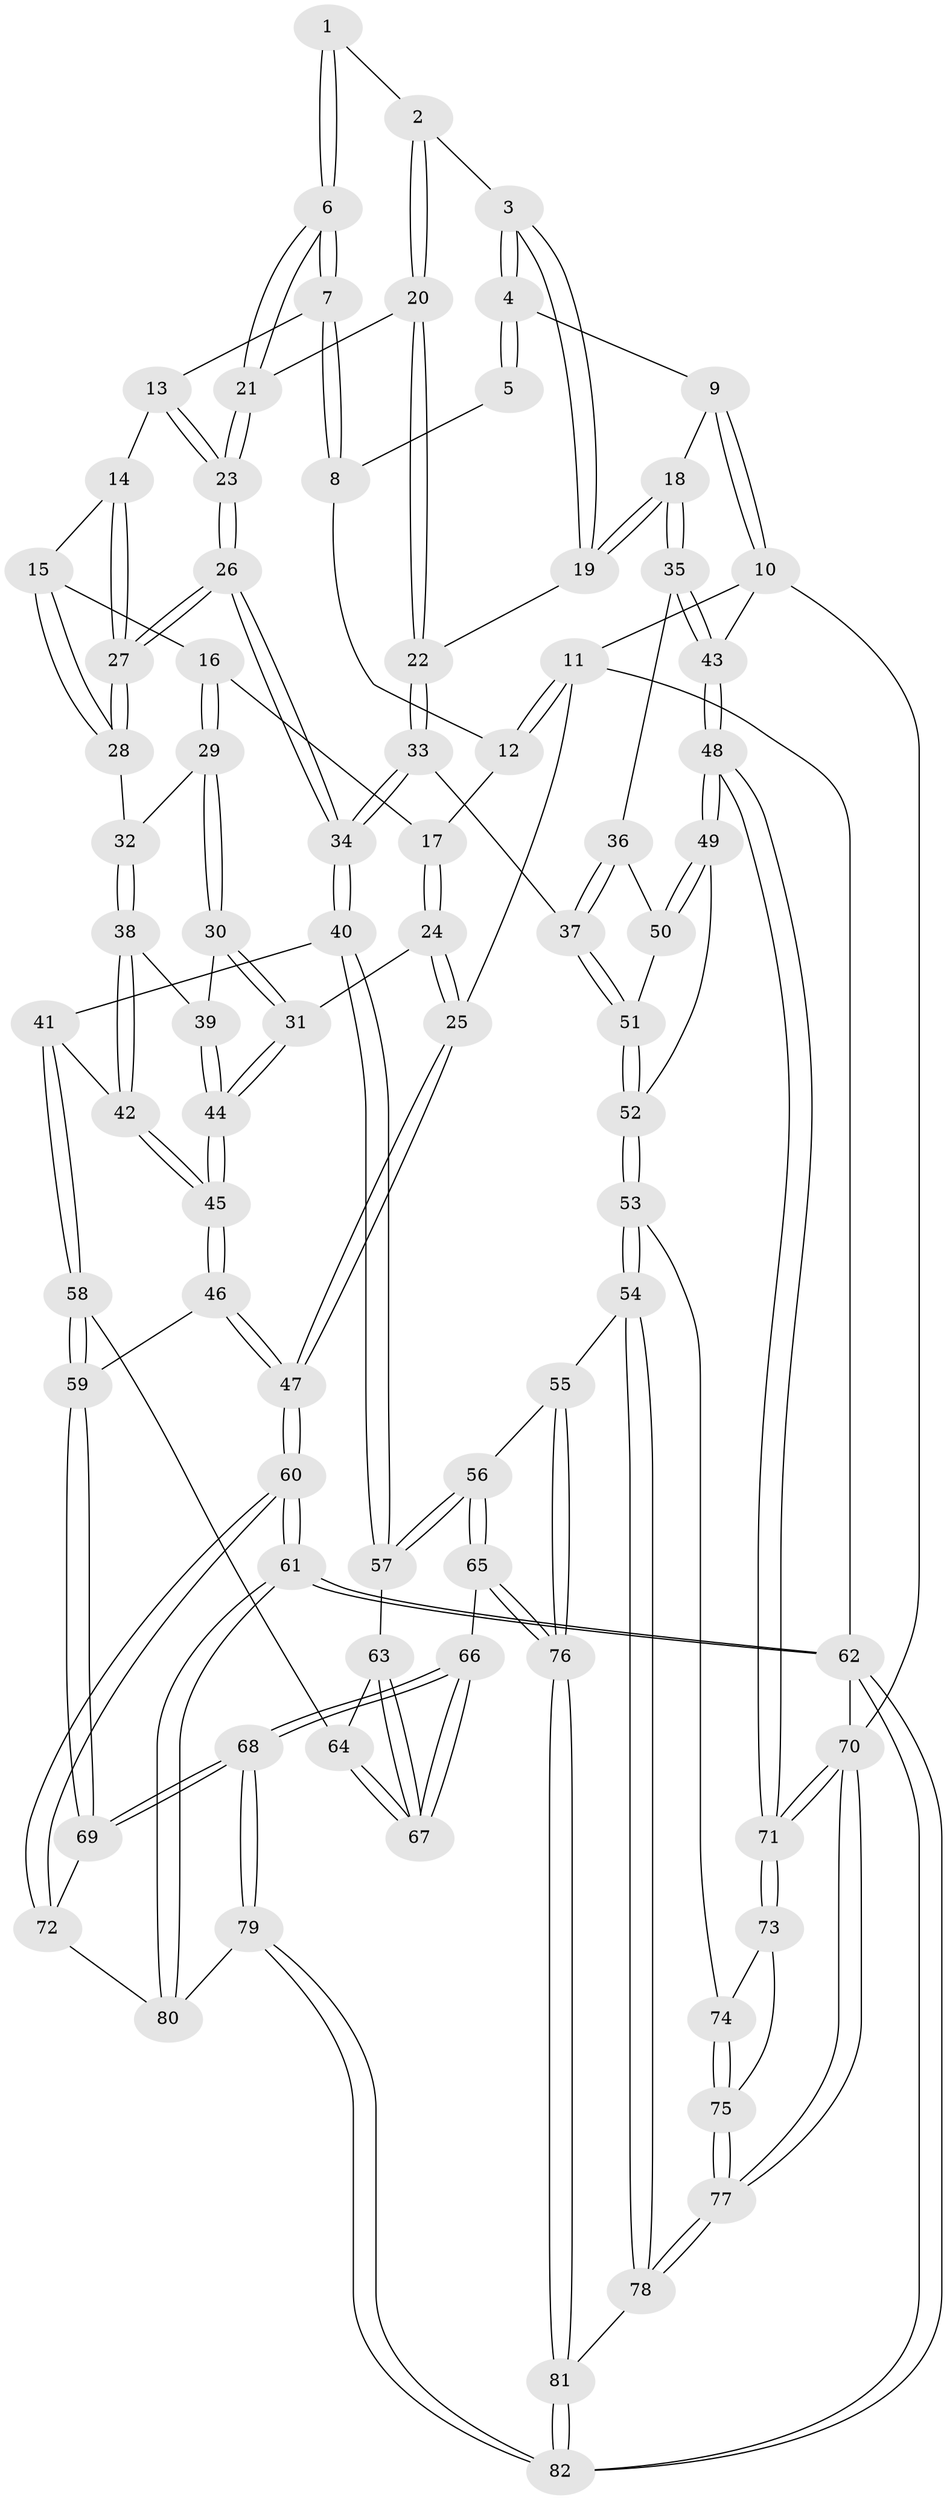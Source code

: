 // coarse degree distribution, {3: 0.4878048780487805, 4: 0.43902439024390244, 5: 0.04878048780487805, 2: 0.024390243902439025}
// Generated by graph-tools (version 1.1) at 2025/38/03/04/25 23:38:23]
// undirected, 82 vertices, 202 edges
graph export_dot {
  node [color=gray90,style=filled];
  1 [pos="+0.5324392213117697+0"];
  2 [pos="+0.6317005462627142+0.08450484567561621"];
  3 [pos="+0.7692026453961311+0"];
  4 [pos="+0.8879882692316796+0"];
  5 [pos="+0.5222114841409923+0"];
  6 [pos="+0.5680816888592755+0.1428245886517707"];
  7 [pos="+0.413017537567455+0"];
  8 [pos="+0.44437730097770417+0"];
  9 [pos="+0.9010433928778889+0"];
  10 [pos="+1+0"];
  11 [pos="+0+0"];
  12 [pos="+0.037470473803731384+0"];
  13 [pos="+0.401277247478259+0.027873952269071262"];
  14 [pos="+0.3779829737591116+0.08344914829260659"];
  15 [pos="+0.24054293564387058+0.11918613194943527"];
  16 [pos="+0.2156838483253176+0.11635902094019815"];
  17 [pos="+0.14613825637566907+0.038967769445036195"];
  18 [pos="+0.9102420536010539+0.21241829747975524"];
  19 [pos="+0.7410889285448637+0.17239284835505167"];
  20 [pos="+0.6182474020219382+0.16674567304018428"];
  21 [pos="+0.5829594342482213+0.17334499117795069"];
  22 [pos="+0.7068257034376825+0.1918157087143451"];
  23 [pos="+0.563384702219801+0.18912120030099502"];
  24 [pos="+0+0.24853520651729696"];
  25 [pos="+0+0.2310770958013974"];
  26 [pos="+0.4614989701235562+0.28508140445151087"];
  27 [pos="+0.43154571652842144+0.25374524357307304"];
  28 [pos="+0.311839990959987+0.23916199770088908"];
  29 [pos="+0.19897194514615923+0.16709408358082375"];
  30 [pos="+0.10541498125957813+0.25930795125921263"];
  31 [pos="+0.005910297657455374+0.25271563170349887"];
  32 [pos="+0.24834232444230564+0.26812492632234364"];
  33 [pos="+0.7067903744878189+0.40243236934442805"];
  34 [pos="+0.47299939745688796+0.41606549448743374"];
  35 [pos="+0.9308623235528162+0.23682755583833165"];
  36 [pos="+0.884763658799691+0.31905535800639134"];
  37 [pos="+0.7405394626938453+0.4207592911399311"];
  38 [pos="+0.2183470266481942+0.3160715260466018"];
  39 [pos="+0.18359806200381754+0.31502528039483774"];
  40 [pos="+0.46766882228099893+0.423680314391614"];
  41 [pos="+0.39921638483652644+0.4273612133239248"];
  42 [pos="+0.28712989740403244+0.3943733723810376"];
  43 [pos="+1+0.25239689338555044"];
  44 [pos="+0.10506221136649979+0.46982037725037595"];
  45 [pos="+0.10670473849909029+0.503613702192148"];
  46 [pos="+0.08577616465546091+0.5672435425528106"];
  47 [pos="+0+0.63514358805464"];
  48 [pos="+1+0.5533122624024666"];
  49 [pos="+1+0.5489861819420488"];
  50 [pos="+0.9419068439764975+0.41099086959729786"];
  51 [pos="+0.7922356167153825+0.5350983549406846"];
  52 [pos="+0.8122533413471971+0.5975410029104861"];
  53 [pos="+0.7674856736302675+0.6849682198826677"];
  54 [pos="+0.7465906398752158+0.6960809830653"];
  55 [pos="+0.7201596722247247+0.6993559312420439"];
  56 [pos="+0.5464963701498804+0.6148696172994434"];
  57 [pos="+0.4728804216448847+0.4994710490360686"];
  58 [pos="+0.18268979171122154+0.5959285901998325"];
  59 [pos="+0.1443917504065141+0.6017097422707006"];
  60 [pos="+0+1"];
  61 [pos="+0+1"];
  62 [pos="+0+1"];
  63 [pos="+0.4012159693895273+0.5863228038817666"];
  64 [pos="+0.23786650527847658+0.6112226732120655"];
  65 [pos="+0.4145871996018431+0.8336434023358084"];
  66 [pos="+0.37619244284147263+0.8288622236509496"];
  67 [pos="+0.36241895181218614+0.7133192478297803"];
  68 [pos="+0.34692870554137334+0.8404341659475598"];
  69 [pos="+0.17939500097161518+0.7131962907599201"];
  70 [pos="+1+1"];
  71 [pos="+1+0.6319851548639716"];
  72 [pos="+0.11342929321508123+0.8130931566433852"];
  73 [pos="+1+0.718141323138976"];
  74 [pos="+0.8315951535045775+0.7395439082718088"];
  75 [pos="+0.9034181041680218+0.8266559144612207"];
  76 [pos="+0.5225282106691309+0.8943981442940344"];
  77 [pos="+1+1"];
  78 [pos="+0.7540522209250543+1"];
  79 [pos="+0.32330827854431876+0.868058509714651"];
  80 [pos="+0.20511256727036895+0.8815182976580481"];
  81 [pos="+0.6404553014552079+1"];
  82 [pos="+0.2375401289527385+1"];
  1 -- 2;
  1 -- 6;
  1 -- 6;
  2 -- 3;
  2 -- 20;
  2 -- 20;
  3 -- 4;
  3 -- 4;
  3 -- 19;
  3 -- 19;
  4 -- 5;
  4 -- 5;
  4 -- 9;
  5 -- 8;
  6 -- 7;
  6 -- 7;
  6 -- 21;
  6 -- 21;
  7 -- 8;
  7 -- 8;
  7 -- 13;
  8 -- 12;
  9 -- 10;
  9 -- 10;
  9 -- 18;
  10 -- 11;
  10 -- 43;
  10 -- 70;
  11 -- 12;
  11 -- 12;
  11 -- 25;
  11 -- 62;
  12 -- 17;
  13 -- 14;
  13 -- 23;
  13 -- 23;
  14 -- 15;
  14 -- 27;
  14 -- 27;
  15 -- 16;
  15 -- 28;
  15 -- 28;
  16 -- 17;
  16 -- 29;
  16 -- 29;
  17 -- 24;
  17 -- 24;
  18 -- 19;
  18 -- 19;
  18 -- 35;
  18 -- 35;
  19 -- 22;
  20 -- 21;
  20 -- 22;
  20 -- 22;
  21 -- 23;
  21 -- 23;
  22 -- 33;
  22 -- 33;
  23 -- 26;
  23 -- 26;
  24 -- 25;
  24 -- 25;
  24 -- 31;
  25 -- 47;
  25 -- 47;
  26 -- 27;
  26 -- 27;
  26 -- 34;
  26 -- 34;
  27 -- 28;
  27 -- 28;
  28 -- 32;
  29 -- 30;
  29 -- 30;
  29 -- 32;
  30 -- 31;
  30 -- 31;
  30 -- 39;
  31 -- 44;
  31 -- 44;
  32 -- 38;
  32 -- 38;
  33 -- 34;
  33 -- 34;
  33 -- 37;
  34 -- 40;
  34 -- 40;
  35 -- 36;
  35 -- 43;
  35 -- 43;
  36 -- 37;
  36 -- 37;
  36 -- 50;
  37 -- 51;
  37 -- 51;
  38 -- 39;
  38 -- 42;
  38 -- 42;
  39 -- 44;
  39 -- 44;
  40 -- 41;
  40 -- 57;
  40 -- 57;
  41 -- 42;
  41 -- 58;
  41 -- 58;
  42 -- 45;
  42 -- 45;
  43 -- 48;
  43 -- 48;
  44 -- 45;
  44 -- 45;
  45 -- 46;
  45 -- 46;
  46 -- 47;
  46 -- 47;
  46 -- 59;
  47 -- 60;
  47 -- 60;
  48 -- 49;
  48 -- 49;
  48 -- 71;
  48 -- 71;
  49 -- 50;
  49 -- 50;
  49 -- 52;
  50 -- 51;
  51 -- 52;
  51 -- 52;
  52 -- 53;
  52 -- 53;
  53 -- 54;
  53 -- 54;
  53 -- 74;
  54 -- 55;
  54 -- 78;
  54 -- 78;
  55 -- 56;
  55 -- 76;
  55 -- 76;
  56 -- 57;
  56 -- 57;
  56 -- 65;
  56 -- 65;
  57 -- 63;
  58 -- 59;
  58 -- 59;
  58 -- 64;
  59 -- 69;
  59 -- 69;
  60 -- 61;
  60 -- 61;
  60 -- 72;
  60 -- 72;
  61 -- 62;
  61 -- 62;
  61 -- 80;
  61 -- 80;
  62 -- 82;
  62 -- 82;
  62 -- 70;
  63 -- 64;
  63 -- 67;
  63 -- 67;
  64 -- 67;
  64 -- 67;
  65 -- 66;
  65 -- 76;
  65 -- 76;
  66 -- 67;
  66 -- 67;
  66 -- 68;
  66 -- 68;
  68 -- 69;
  68 -- 69;
  68 -- 79;
  68 -- 79;
  69 -- 72;
  70 -- 71;
  70 -- 71;
  70 -- 77;
  70 -- 77;
  71 -- 73;
  71 -- 73;
  72 -- 80;
  73 -- 74;
  73 -- 75;
  74 -- 75;
  74 -- 75;
  75 -- 77;
  75 -- 77;
  76 -- 81;
  76 -- 81;
  77 -- 78;
  77 -- 78;
  78 -- 81;
  79 -- 80;
  79 -- 82;
  79 -- 82;
  81 -- 82;
  81 -- 82;
}
